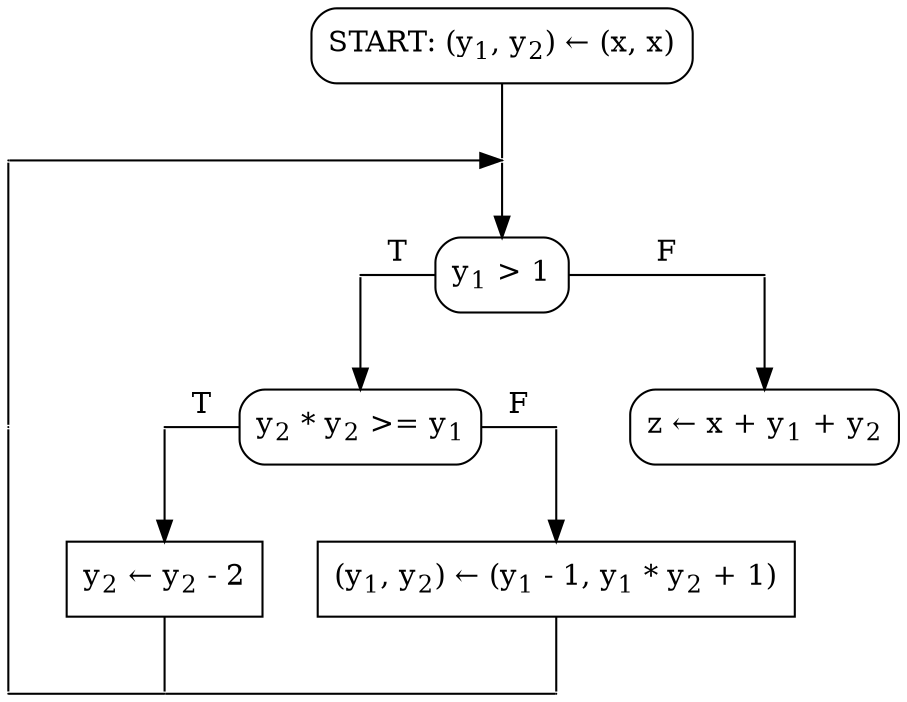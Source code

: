 digraph G{
/* nodes by levels */
node[shape=rectangle];
START[style=rounded, label=<START: (y<sub>1</sub>, y<sub>2</sub>) &larr; (x, x)>];
TEST1[style=rounded, label=<y<sub>1</sub> &gt; 1>];
TEST2[style=rounded, label=<y<sub>2</sub> * y<sub>2</sub> &gt;= y<sub>1</sub>>];
ASSIGN1[label=<(y<sub>1</sub>, y<sub>2</sub>) &larr; (y<sub>1</sub> - 1, y<sub>1</sub> * y<sub>2</sub> + 1)>];
ASSIGN2[label=<y<sub>2</sub> &larr; y<sub>2</sub> - 2>];
HALT[style=rounded, label=<z &larr; x + y<sub>1</sub> + y<sub>2</sub>>];

/* edges */
node [shape=point, width=0];
START -> p2 [weight=8, arrowhead=none]; p2 -> TEST1 [weight=8];
{rank = same; p1 -> p2; }
p1 -> p10 [weight=8, arrowhead=none];
{rank = same; p3 -> TEST1 [label="T", arrowhead=none]; TEST1 -> p4 [label="F", arrowhead=none]; }
p3 -> TEST2 [weight=8];
p4 -> HALT [weight=8];

p10 -> p5 [weight=8, style="invis"];
p5 -> TEST2 [label="T", arrowhead=none];
TEST2 -> p6 [label="F", arrowhead=none];
p6 -> HALT [weight=8, style="invis"];
{rank = same; p10; p5; TEST2; p6; HALT; }
p5 -> ASSIGN2 [weight=12];
p6 -> ASSIGN1 [weight=8];
p10 -> p7 [weight=10, arrowhead=none];
{rank=same; ASSIGN2; ASSIGN1; }
ASSIGN2 -> p8 [weight=8, arrowhead=none];
ASSIGN1 -> p9 [weight=8, arrowhead=none];
{ rank=same; p7 -> p8 [arrowhead=none]; p8 -> p9 [arrowhead=none]; }
}
